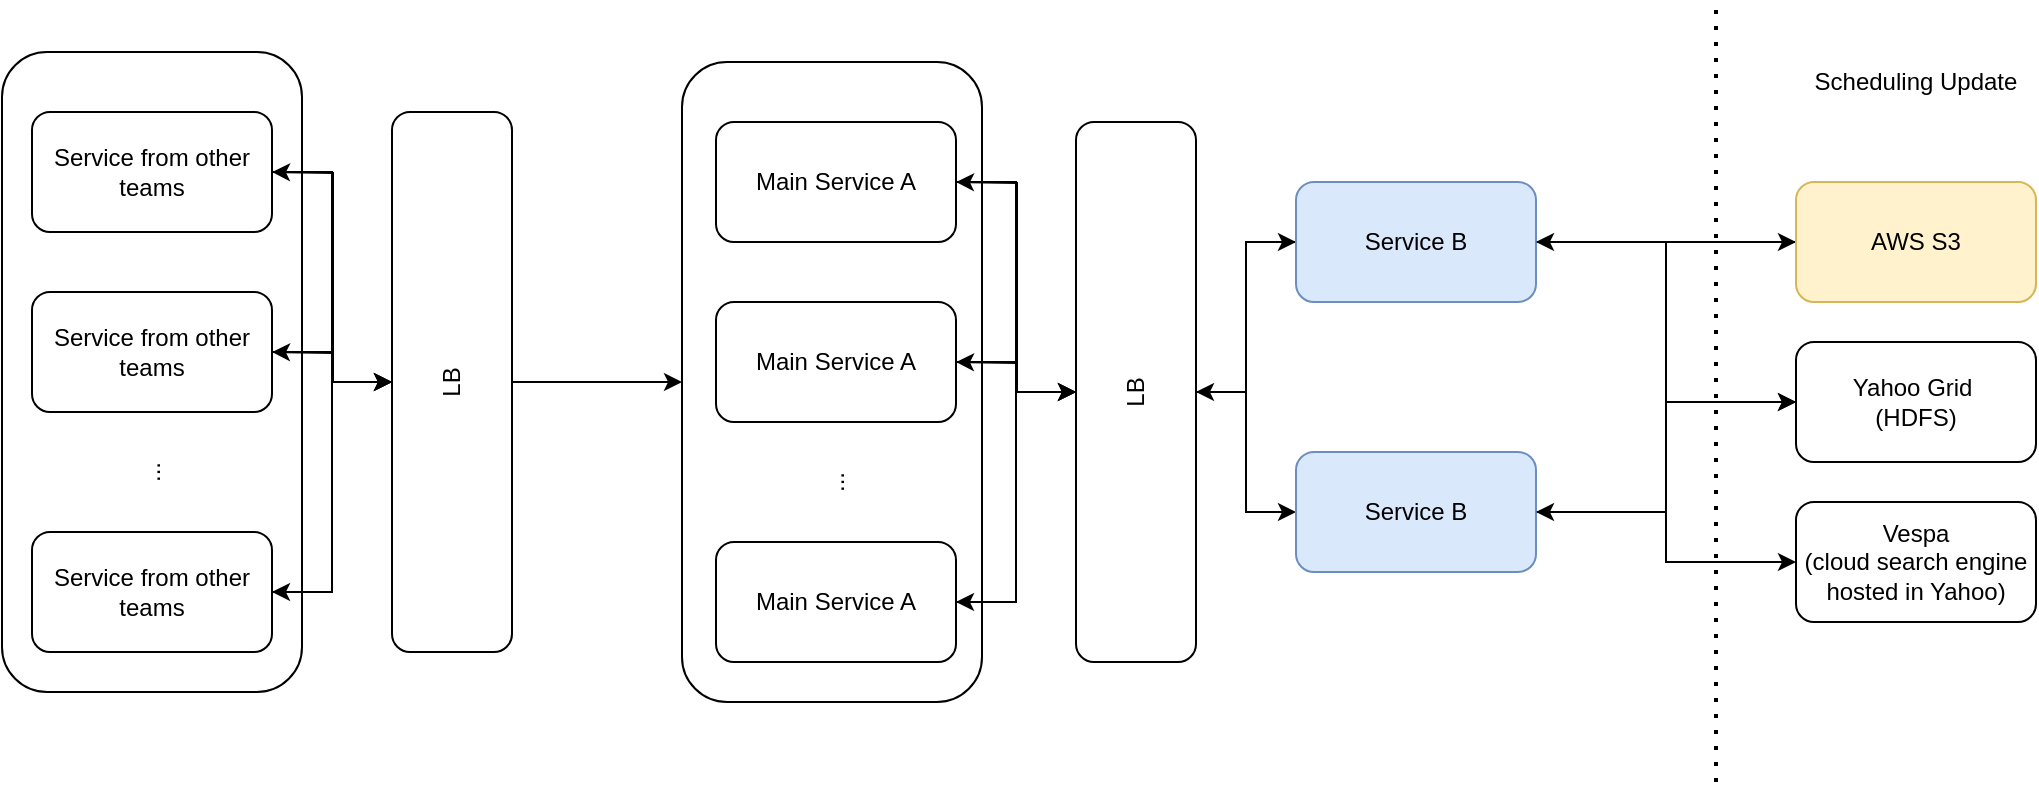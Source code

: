 <mxfile version="14.6.11" type="github"><diagram id="aoj3swG1tekXxO3n4QQ1" name="Page-1"><mxGraphModel dx="1426" dy="794" grid="1" gridSize="10" guides="1" tooltips="1" connect="1" arrows="1" fold="1" page="1" pageScale="1" pageWidth="850" pageHeight="1100" math="0" shadow="0"><root><mxCell id="0"/><mxCell id="1" parent="0"/><mxCell id="dGbaAbXwnzKEN-AZl7wk-16" value="" style="rounded=1;whiteSpace=wrap;html=1;" parent="1" vertex="1"><mxGeometry x="370" y="145" width="150" height="320" as="geometry"/></mxCell><mxCell id="z3XUsXF2Qn8Yz3vl9ZlV-6" value="" style="edgeStyle=orthogonalEdgeStyle;rounded=0;orthogonalLoop=1;jettySize=auto;html=1;" parent="1" source="z3XUsXF2Qn8Yz3vl9ZlV-1" target="z3XUsXF2Qn8Yz3vl9ZlV-5" edge="1"><mxGeometry relative="1" as="geometry"/></mxCell><mxCell id="z3XUsXF2Qn8Yz3vl9ZlV-1" value="Main Service A" style="rounded=1;whiteSpace=wrap;html=1;" parent="1" vertex="1"><mxGeometry x="387" y="175" width="120" height="60" as="geometry"/></mxCell><mxCell id="z3XUsXF2Qn8Yz3vl9ZlV-10" style="edgeStyle=orthogonalEdgeStyle;rounded=0;orthogonalLoop=1;jettySize=auto;html=1;entryX=0.5;entryY=0;entryDx=0;entryDy=0;" parent="1" source="z3XUsXF2Qn8Yz3vl9ZlV-2" target="z3XUsXF2Qn8Yz3vl9ZlV-5" edge="1"><mxGeometry relative="1" as="geometry"/></mxCell><mxCell id="z3XUsXF2Qn8Yz3vl9ZlV-2" value="Main Service A" style="rounded=1;whiteSpace=wrap;html=1;" parent="1" vertex="1"><mxGeometry x="387" y="265" width="120" height="60" as="geometry"/></mxCell><mxCell id="z3XUsXF2Qn8Yz3vl9ZlV-9" style="edgeStyle=orthogonalEdgeStyle;rounded=0;orthogonalLoop=1;jettySize=auto;html=1;entryX=0.5;entryY=0;entryDx=0;entryDy=0;" parent="1" source="z3XUsXF2Qn8Yz3vl9ZlV-3" target="z3XUsXF2Qn8Yz3vl9ZlV-5" edge="1"><mxGeometry relative="1" as="geometry"/></mxCell><mxCell id="z3XUsXF2Qn8Yz3vl9ZlV-3" value="Main Service A" style="rounded=1;whiteSpace=wrap;html=1;" parent="1" vertex="1"><mxGeometry x="387" y="385" width="120" height="60" as="geometry"/></mxCell><mxCell id="z3XUsXF2Qn8Yz3vl9ZlV-4" value="..." style="text;html=1;strokeColor=none;fillColor=none;align=center;verticalAlign=middle;whiteSpace=wrap;rounded=0;rotation=-90;" parent="1" vertex="1"><mxGeometry x="427" y="345" width="40" height="20" as="geometry"/></mxCell><mxCell id="z3XUsXF2Qn8Yz3vl9ZlV-15" style="edgeStyle=orthogonalEdgeStyle;rounded=0;orthogonalLoop=1;jettySize=auto;html=1;entryX=0;entryY=0.5;entryDx=0;entryDy=0;" parent="1" source="z3XUsXF2Qn8Yz3vl9ZlV-5" target="z3XUsXF2Qn8Yz3vl9ZlV-11" edge="1"><mxGeometry relative="1" as="geometry"/></mxCell><mxCell id="z3XUsXF2Qn8Yz3vl9ZlV-16" style="edgeStyle=orthogonalEdgeStyle;rounded=0;orthogonalLoop=1;jettySize=auto;html=1;entryX=0;entryY=0.5;entryDx=0;entryDy=0;" parent="1" source="z3XUsXF2Qn8Yz3vl9ZlV-5" target="z3XUsXF2Qn8Yz3vl9ZlV-12" edge="1"><mxGeometry relative="1" as="geometry"/></mxCell><mxCell id="dGbaAbXwnzKEN-AZl7wk-21" style="edgeStyle=orthogonalEdgeStyle;rounded=0;orthogonalLoop=1;jettySize=auto;html=1;" parent="1" source="z3XUsXF2Qn8Yz3vl9ZlV-5" edge="1"><mxGeometry relative="1" as="geometry"><mxPoint x="507" y="205" as="targetPoint"/></mxGeometry></mxCell><mxCell id="dGbaAbXwnzKEN-AZl7wk-22" style="edgeStyle=orthogonalEdgeStyle;rounded=0;orthogonalLoop=1;jettySize=auto;html=1;" parent="1" source="z3XUsXF2Qn8Yz3vl9ZlV-5" edge="1"><mxGeometry relative="1" as="geometry"><mxPoint x="507" y="295" as="targetPoint"/></mxGeometry></mxCell><mxCell id="dGbaAbXwnzKEN-AZl7wk-23" style="edgeStyle=orthogonalEdgeStyle;rounded=0;orthogonalLoop=1;jettySize=auto;html=1;entryX=1;entryY=0.5;entryDx=0;entryDy=0;" parent="1" source="z3XUsXF2Qn8Yz3vl9ZlV-5" target="z3XUsXF2Qn8Yz3vl9ZlV-3" edge="1"><mxGeometry relative="1" as="geometry"/></mxCell><mxCell id="z3XUsXF2Qn8Yz3vl9ZlV-5" value="LB" style="rounded=1;whiteSpace=wrap;html=1;rotation=-90;" parent="1" vertex="1"><mxGeometry x="462" y="280" width="270" height="60" as="geometry"/></mxCell><mxCell id="dGbaAbXwnzKEN-AZl7wk-2" style="edgeStyle=orthogonalEdgeStyle;rounded=0;orthogonalLoop=1;jettySize=auto;html=1;exitX=1;exitY=0.5;exitDx=0;exitDy=0;" parent="1" source="z3XUsXF2Qn8Yz3vl9ZlV-11" target="dGbaAbXwnzKEN-AZl7wk-1" edge="1"><mxGeometry relative="1" as="geometry"/></mxCell><mxCell id="dGbaAbXwnzKEN-AZl7wk-7" style="edgeStyle=orthogonalEdgeStyle;rounded=0;orthogonalLoop=1;jettySize=auto;html=1;entryX=0;entryY=0.5;entryDx=0;entryDy=0;" parent="1" source="z3XUsXF2Qn8Yz3vl9ZlV-11" target="dGbaAbXwnzKEN-AZl7wk-6" edge="1"><mxGeometry relative="1" as="geometry"/></mxCell><mxCell id="dGbaAbXwnzKEN-AZl7wk-24" style="edgeStyle=orthogonalEdgeStyle;rounded=0;orthogonalLoop=1;jettySize=auto;html=1;entryX=0.5;entryY=1;entryDx=0;entryDy=0;" parent="1" source="z3XUsXF2Qn8Yz3vl9ZlV-11" target="z3XUsXF2Qn8Yz3vl9ZlV-5" edge="1"><mxGeometry relative="1" as="geometry"/></mxCell><mxCell id="z3XUsXF2Qn8Yz3vl9ZlV-11" value="Service B" style="rounded=1;whiteSpace=wrap;html=1;fillColor=#dae8fc;strokeColor=#6c8ebf;" parent="1" vertex="1"><mxGeometry x="677" y="205" width="120" height="60" as="geometry"/></mxCell><mxCell id="TwTk11rN0bYP0qIbkBLO-2" style="edgeStyle=orthogonalEdgeStyle;rounded=0;orthogonalLoop=1;jettySize=auto;html=1;entryX=0;entryY=0.5;entryDx=0;entryDy=0;" parent="1" source="z3XUsXF2Qn8Yz3vl9ZlV-12" target="TwTk11rN0bYP0qIbkBLO-1" edge="1"><mxGeometry relative="1" as="geometry"/></mxCell><mxCell id="TwTk11rN0bYP0qIbkBLO-3" style="edgeStyle=orthogonalEdgeStyle;rounded=0;orthogonalLoop=1;jettySize=auto;html=1;entryX=0;entryY=0.5;entryDx=0;entryDy=0;" parent="1" source="z3XUsXF2Qn8Yz3vl9ZlV-12" target="dGbaAbXwnzKEN-AZl7wk-6" edge="1"><mxGeometry relative="1" as="geometry"/></mxCell><mxCell id="z3XUsXF2Qn8Yz3vl9ZlV-12" value="Service B" style="rounded=1;whiteSpace=wrap;html=1;fillColor=#dae8fc;strokeColor=#6c8ebf;" parent="1" vertex="1"><mxGeometry x="677" y="340" width="120" height="60" as="geometry"/></mxCell><mxCell id="dGbaAbXwnzKEN-AZl7wk-4" value="" style="edgeStyle=orthogonalEdgeStyle;rounded=0;orthogonalLoop=1;jettySize=auto;html=1;" parent="1" source="dGbaAbXwnzKEN-AZl7wk-1" target="z3XUsXF2Qn8Yz3vl9ZlV-11" edge="1"><mxGeometry relative="1" as="geometry"/></mxCell><mxCell id="dGbaAbXwnzKEN-AZl7wk-1" value="AWS S3" style="rounded=1;whiteSpace=wrap;html=1;fillColor=#fff2cc;strokeColor=#d6b656;" parent="1" vertex="1"><mxGeometry x="927" y="205" width="120" height="60" as="geometry"/></mxCell><mxCell id="TwTk11rN0bYP0qIbkBLO-4" style="edgeStyle=orthogonalEdgeStyle;rounded=0;orthogonalLoop=1;jettySize=auto;html=1;entryX=1;entryY=0.5;entryDx=0;entryDy=0;" parent="1" source="dGbaAbXwnzKEN-AZl7wk-6" target="z3XUsXF2Qn8Yz3vl9ZlV-12" edge="1"><mxGeometry relative="1" as="geometry"/></mxCell><mxCell id="dGbaAbXwnzKEN-AZl7wk-6" value="Yahoo Grid&amp;nbsp; &lt;br&gt;(HDFS)" style="rounded=1;whiteSpace=wrap;html=1;" parent="1" vertex="1"><mxGeometry x="927" y="285" width="120" height="60" as="geometry"/></mxCell><mxCell id="dGbaAbXwnzKEN-AZl7wk-28" value="" style="endArrow=none;dashed=1;html=1;dashPattern=1 3;strokeWidth=2;" parent="1" edge="1"><mxGeometry width="50" height="50" relative="1" as="geometry"><mxPoint x="887" y="505" as="sourcePoint"/><mxPoint x="887" y="115" as="targetPoint"/></mxGeometry></mxCell><mxCell id="dGbaAbXwnzKEN-AZl7wk-29" value="Scheduling Update" style="text;html=1;strokeColor=none;fillColor=none;align=center;verticalAlign=middle;whiteSpace=wrap;rounded=0;" parent="1" vertex="1"><mxGeometry x="932" y="145" width="110" height="20" as="geometry"/></mxCell><mxCell id="TwTk11rN0bYP0qIbkBLO-1" value="Vespa &lt;br&gt;(cloud search engine hosted in Yahoo)" style="rounded=1;whiteSpace=wrap;html=1;" parent="1" vertex="1"><mxGeometry x="927" y="365" width="120" height="60" as="geometry"/></mxCell><mxCell id="9AzdfY5yhUm0K42rXuUl-1" value="" style="rounded=1;whiteSpace=wrap;html=1;" vertex="1" parent="1"><mxGeometry x="30" y="140" width="150" height="320" as="geometry"/></mxCell><mxCell id="9AzdfY5yhUm0K42rXuUl-2" value="" style="edgeStyle=orthogonalEdgeStyle;rounded=0;orthogonalLoop=1;jettySize=auto;html=1;" edge="1" parent="1" source="9AzdfY5yhUm0K42rXuUl-3" target="9AzdfY5yhUm0K42rXuUl-12"><mxGeometry relative="1" as="geometry"/></mxCell><mxCell id="9AzdfY5yhUm0K42rXuUl-3" value="Service from other teams" style="rounded=1;whiteSpace=wrap;html=1;" vertex="1" parent="1"><mxGeometry x="45" y="170" width="120" height="60" as="geometry"/></mxCell><mxCell id="9AzdfY5yhUm0K42rXuUl-4" style="edgeStyle=orthogonalEdgeStyle;rounded=0;orthogonalLoop=1;jettySize=auto;html=1;entryX=0.5;entryY=0;entryDx=0;entryDy=0;" edge="1" parent="1" source="9AzdfY5yhUm0K42rXuUl-5" target="9AzdfY5yhUm0K42rXuUl-12"><mxGeometry relative="1" as="geometry"/></mxCell><mxCell id="9AzdfY5yhUm0K42rXuUl-5" value="Service from other teams" style="rounded=1;whiteSpace=wrap;html=1;" vertex="1" parent="1"><mxGeometry x="45" y="260" width="120" height="60" as="geometry"/></mxCell><mxCell id="9AzdfY5yhUm0K42rXuUl-6" style="edgeStyle=orthogonalEdgeStyle;rounded=0;orthogonalLoop=1;jettySize=auto;html=1;entryX=0.5;entryY=0;entryDx=0;entryDy=0;" edge="1" parent="1" source="9AzdfY5yhUm0K42rXuUl-7" target="9AzdfY5yhUm0K42rXuUl-12"><mxGeometry relative="1" as="geometry"/></mxCell><mxCell id="9AzdfY5yhUm0K42rXuUl-7" value="Service from other teams" style="rounded=1;whiteSpace=wrap;html=1;" vertex="1" parent="1"><mxGeometry x="45" y="380" width="120" height="60" as="geometry"/></mxCell><mxCell id="9AzdfY5yhUm0K42rXuUl-8" value="..." style="text;html=1;strokeColor=none;fillColor=none;align=center;verticalAlign=middle;whiteSpace=wrap;rounded=0;rotation=-90;" vertex="1" parent="1"><mxGeometry x="85" y="340" width="40" height="20" as="geometry"/></mxCell><mxCell id="9AzdfY5yhUm0K42rXuUl-9" style="edgeStyle=orthogonalEdgeStyle;rounded=0;orthogonalLoop=1;jettySize=auto;html=1;" edge="1" parent="1" source="9AzdfY5yhUm0K42rXuUl-12"><mxGeometry relative="1" as="geometry"><mxPoint x="165" y="200" as="targetPoint"/></mxGeometry></mxCell><mxCell id="9AzdfY5yhUm0K42rXuUl-10" style="edgeStyle=orthogonalEdgeStyle;rounded=0;orthogonalLoop=1;jettySize=auto;html=1;" edge="1" parent="1" source="9AzdfY5yhUm0K42rXuUl-12"><mxGeometry relative="1" as="geometry"><mxPoint x="165" y="290" as="targetPoint"/></mxGeometry></mxCell><mxCell id="9AzdfY5yhUm0K42rXuUl-11" style="edgeStyle=orthogonalEdgeStyle;rounded=0;orthogonalLoop=1;jettySize=auto;html=1;entryX=1;entryY=0.5;entryDx=0;entryDy=0;" edge="1" parent="1" source="9AzdfY5yhUm0K42rXuUl-12" target="9AzdfY5yhUm0K42rXuUl-7"><mxGeometry relative="1" as="geometry"/></mxCell><mxCell id="9AzdfY5yhUm0K42rXuUl-13" style="edgeStyle=orthogonalEdgeStyle;rounded=0;orthogonalLoop=1;jettySize=auto;html=1;entryX=0;entryY=0.5;entryDx=0;entryDy=0;" edge="1" parent="1" source="9AzdfY5yhUm0K42rXuUl-12" target="dGbaAbXwnzKEN-AZl7wk-16"><mxGeometry relative="1" as="geometry"/></mxCell><mxCell id="9AzdfY5yhUm0K42rXuUl-12" value="LB" style="rounded=1;whiteSpace=wrap;html=1;rotation=-90;" vertex="1" parent="1"><mxGeometry x="120" y="275" width="270" height="60" as="geometry"/></mxCell></root></mxGraphModel></diagram></mxfile>